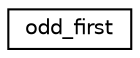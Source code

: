 digraph "Graphical Class Hierarchy"
{
  edge [fontname="Helvetica",fontsize="10",labelfontname="Helvetica",labelfontsize="10"];
  node [fontname="Helvetica",fontsize="10",shape=record];
  rankdir="LR";
  Node0 [label="odd_first",height=0.2,width=0.4,color="black", fillcolor="white", style="filled",URL="$structodd__first.html"];
}
